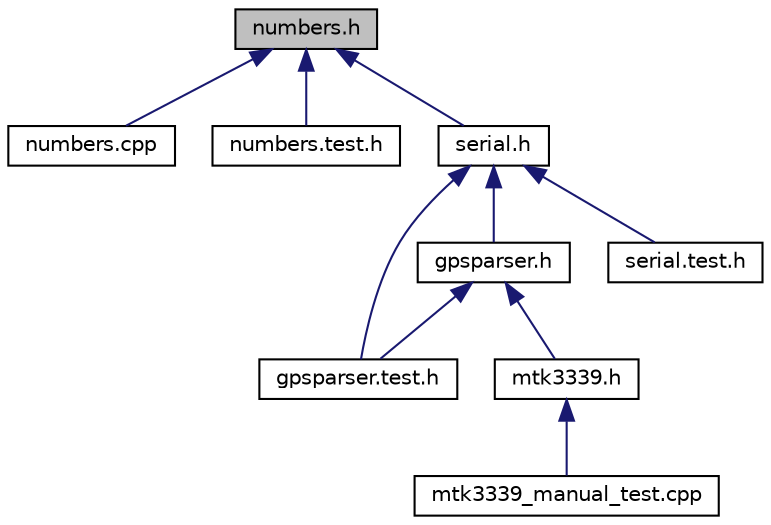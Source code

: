 digraph "numbers.h"
{
  edge [fontname="Helvetica",fontsize="10",labelfontname="Helvetica",labelfontsize="10"];
  node [fontname="Helvetica",fontsize="10",shape=record];
  Node1 [label="numbers.h",height=0.2,width=0.4,color="black", fillcolor="grey75", style="filled" fontcolor="black"];
  Node1 -> Node2 [dir="back",color="midnightblue",fontsize="10",style="solid",fontname="Helvetica"];
  Node2 [label="numbers.cpp",height=0.2,width=0.4,color="black", fillcolor="white", style="filled",URL="$numbers_8cpp.html"];
  Node1 -> Node3 [dir="back",color="midnightblue",fontsize="10",style="solid",fontname="Helvetica"];
  Node3 [label="numbers.test.h",height=0.2,width=0.4,color="black", fillcolor="white", style="filled",URL="$numbers_8test_8h.html"];
  Node1 -> Node4 [dir="back",color="midnightblue",fontsize="10",style="solid",fontname="Helvetica"];
  Node4 [label="serial.h",height=0.2,width=0.4,color="black", fillcolor="white", style="filled",URL="$serial_8h.html"];
  Node4 -> Node5 [dir="back",color="midnightblue",fontsize="10",style="solid",fontname="Helvetica"];
  Node5 [label="gpsparser.h",height=0.2,width=0.4,color="black", fillcolor="white", style="filled",URL="$gpsparser_8h.html"];
  Node5 -> Node6 [dir="back",color="midnightblue",fontsize="10",style="solid",fontname="Helvetica"];
  Node6 [label="gpsparser.test.h",height=0.2,width=0.4,color="black", fillcolor="white", style="filled",URL="$gpsparser_8test_8h.html"];
  Node5 -> Node7 [dir="back",color="midnightblue",fontsize="10",style="solid",fontname="Helvetica"];
  Node7 [label="mtk3339.h",height=0.2,width=0.4,color="black", fillcolor="white", style="filled",URL="$mtk3339_8h.html"];
  Node7 -> Node8 [dir="back",color="midnightblue",fontsize="10",style="solid",fontname="Helvetica"];
  Node8 [label="mtk3339_manual_test.cpp",height=0.2,width=0.4,color="black", fillcolor="white", style="filled",URL="$mtk3339__manual__test_8cpp.html"];
  Node4 -> Node6 [dir="back",color="midnightblue",fontsize="10",style="solid",fontname="Helvetica"];
  Node4 -> Node9 [dir="back",color="midnightblue",fontsize="10",style="solid",fontname="Helvetica"];
  Node9 [label="serial.test.h",height=0.2,width=0.4,color="black", fillcolor="white", style="filled",URL="$serial_8test_8h.html"];
}
